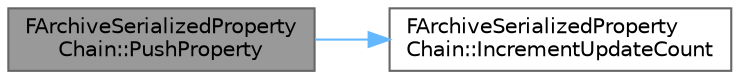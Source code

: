digraph "FArchiveSerializedPropertyChain::PushProperty"
{
 // INTERACTIVE_SVG=YES
 // LATEX_PDF_SIZE
  bgcolor="transparent";
  edge [fontname=Helvetica,fontsize=10,labelfontname=Helvetica,labelfontsize=10];
  node [fontname=Helvetica,fontsize=10,shape=box,height=0.2,width=0.4];
  rankdir="LR";
  Node1 [id="Node000001",label="FArchiveSerializedProperty\lChain::PushProperty",height=0.2,width=0.4,color="gray40", fillcolor="grey60", style="filled", fontcolor="black",tooltip="Push a property that is currently being serialized."];
  Node1 -> Node2 [id="edge1_Node000001_Node000002",color="steelblue1",style="solid",tooltip=" "];
  Node2 [id="Node000002",label="FArchiveSerializedProperty\lChain::IncrementUpdateCount",height=0.2,width=0.4,color="grey40", fillcolor="white", style="filled",URL="$d1/d85/structFArchiveSerializedPropertyChain.html#aee979a5870735ee8ff48ebebc5f31fa6",tooltip=" "];
}
